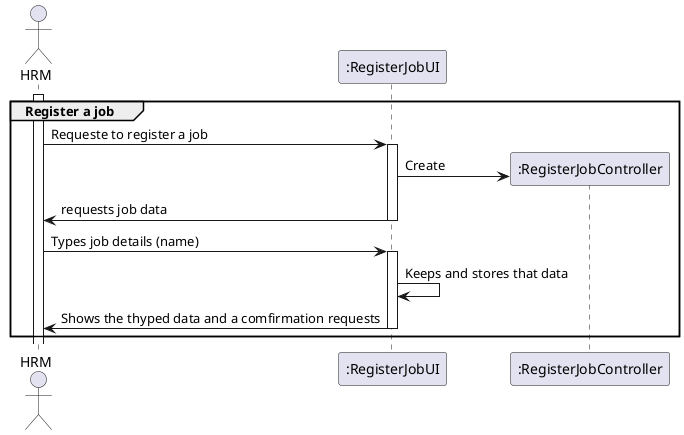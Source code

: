 @startuml
actor "HRM" as USER

participant ":RegisterJobUI" as RegisterJobUI
participant ":RegisterJobController" as RegisterJobController

group Register a job
activate USER
USER -> RegisterJobUI : Requeste to register a job
activate RegisterJobUI
RegisterJobUI -> RegisterJobController** : Create
RegisterJobUI -> USER : requests job data
deactivate RegisterJobUI
USER -> RegisterJobUI : Types job details (name)
activate RegisterJobUI
RegisterJobUI -> RegisterJobUI : Keeps and stores that data
RegisterJobUI -> USER : Shows the thyped data and a comfirmation requests
deactivate RegisterJobUI
end


@enduml